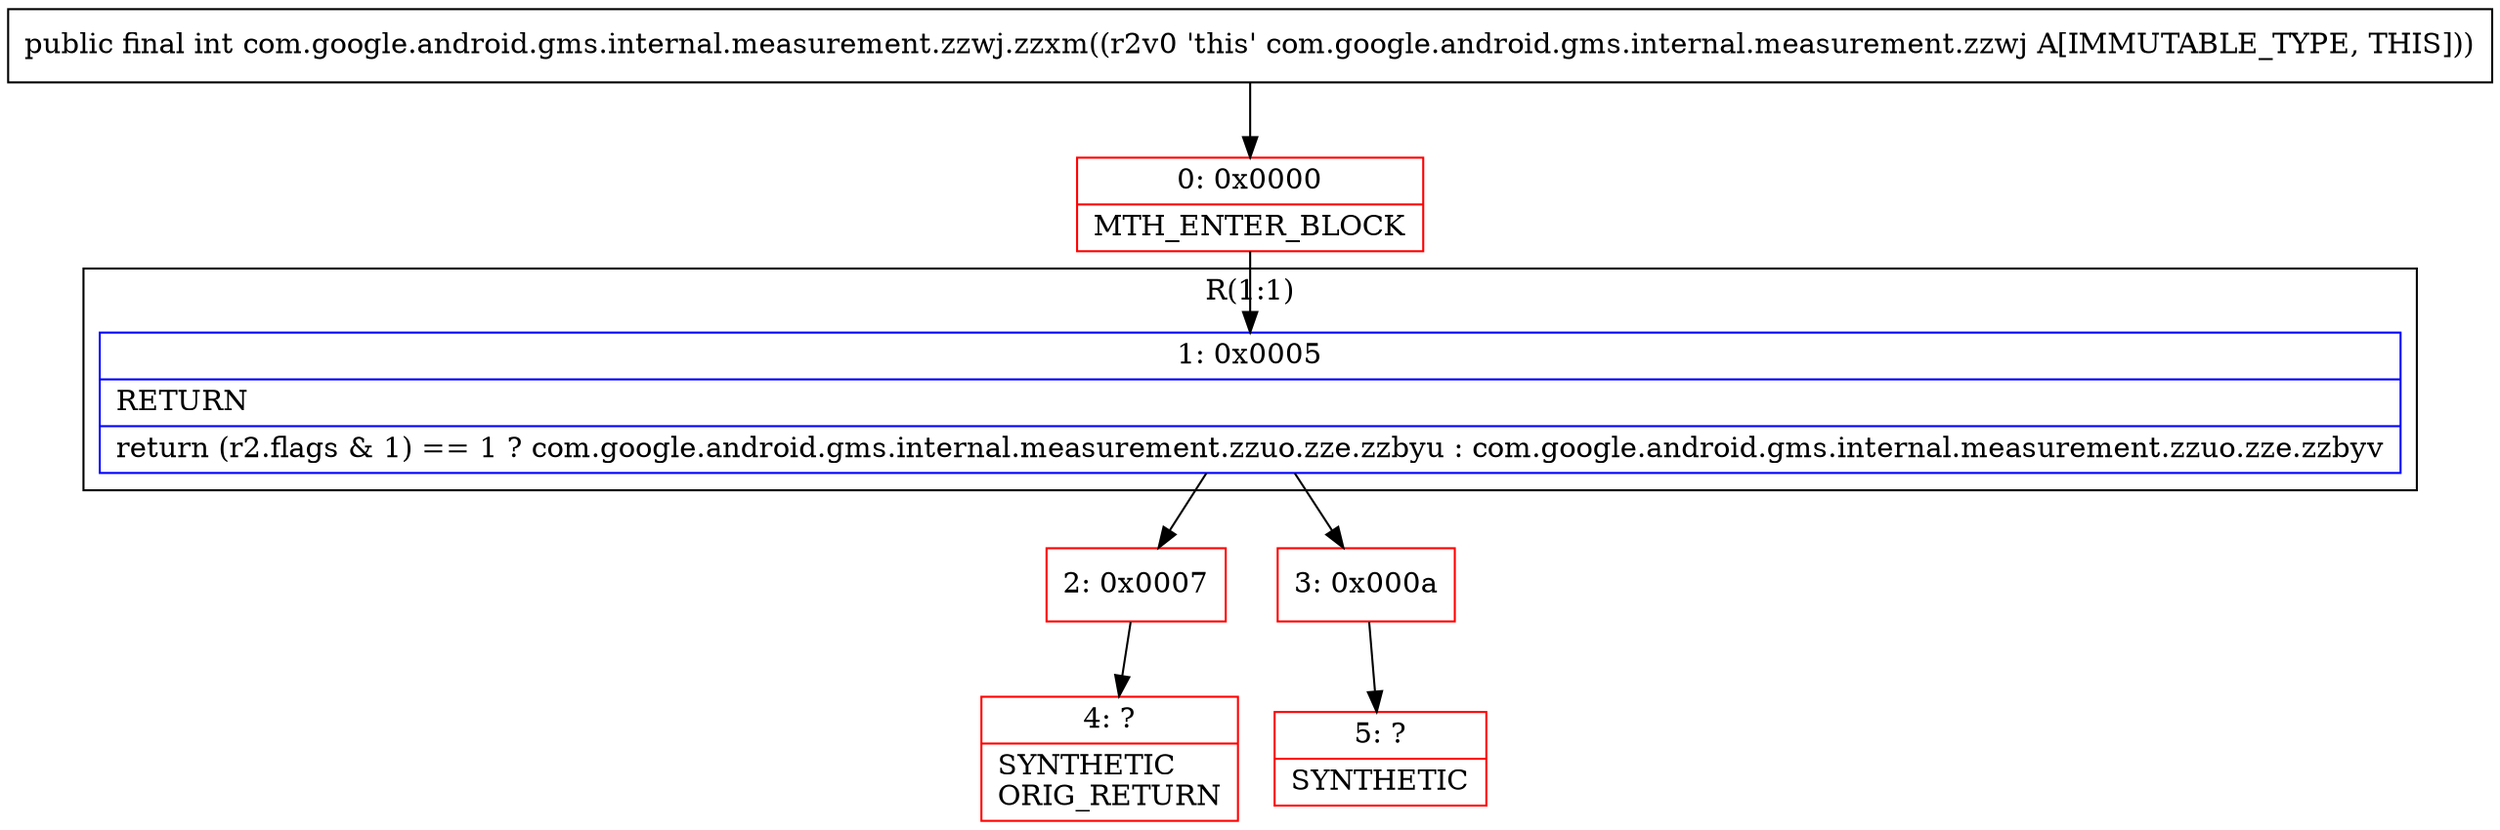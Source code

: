 digraph "CFG forcom.google.android.gms.internal.measurement.zzwj.zzxm()I" {
subgraph cluster_Region_1044220274 {
label = "R(1:1)";
node [shape=record,color=blue];
Node_1 [shape=record,label="{1\:\ 0x0005|RETURN\l|return (r2.flags & 1) == 1 ? com.google.android.gms.internal.measurement.zzuo.zze.zzbyu : com.google.android.gms.internal.measurement.zzuo.zze.zzbyv\l}"];
}
Node_0 [shape=record,color=red,label="{0\:\ 0x0000|MTH_ENTER_BLOCK\l}"];
Node_2 [shape=record,color=red,label="{2\:\ 0x0007}"];
Node_3 [shape=record,color=red,label="{3\:\ 0x000a}"];
Node_4 [shape=record,color=red,label="{4\:\ ?|SYNTHETIC\lORIG_RETURN\l}"];
Node_5 [shape=record,color=red,label="{5\:\ ?|SYNTHETIC\l}"];
MethodNode[shape=record,label="{public final int com.google.android.gms.internal.measurement.zzwj.zzxm((r2v0 'this' com.google.android.gms.internal.measurement.zzwj A[IMMUTABLE_TYPE, THIS])) }"];
MethodNode -> Node_0;
Node_1 -> Node_2;
Node_1 -> Node_3;
Node_0 -> Node_1;
Node_2 -> Node_4;
Node_3 -> Node_5;
}

